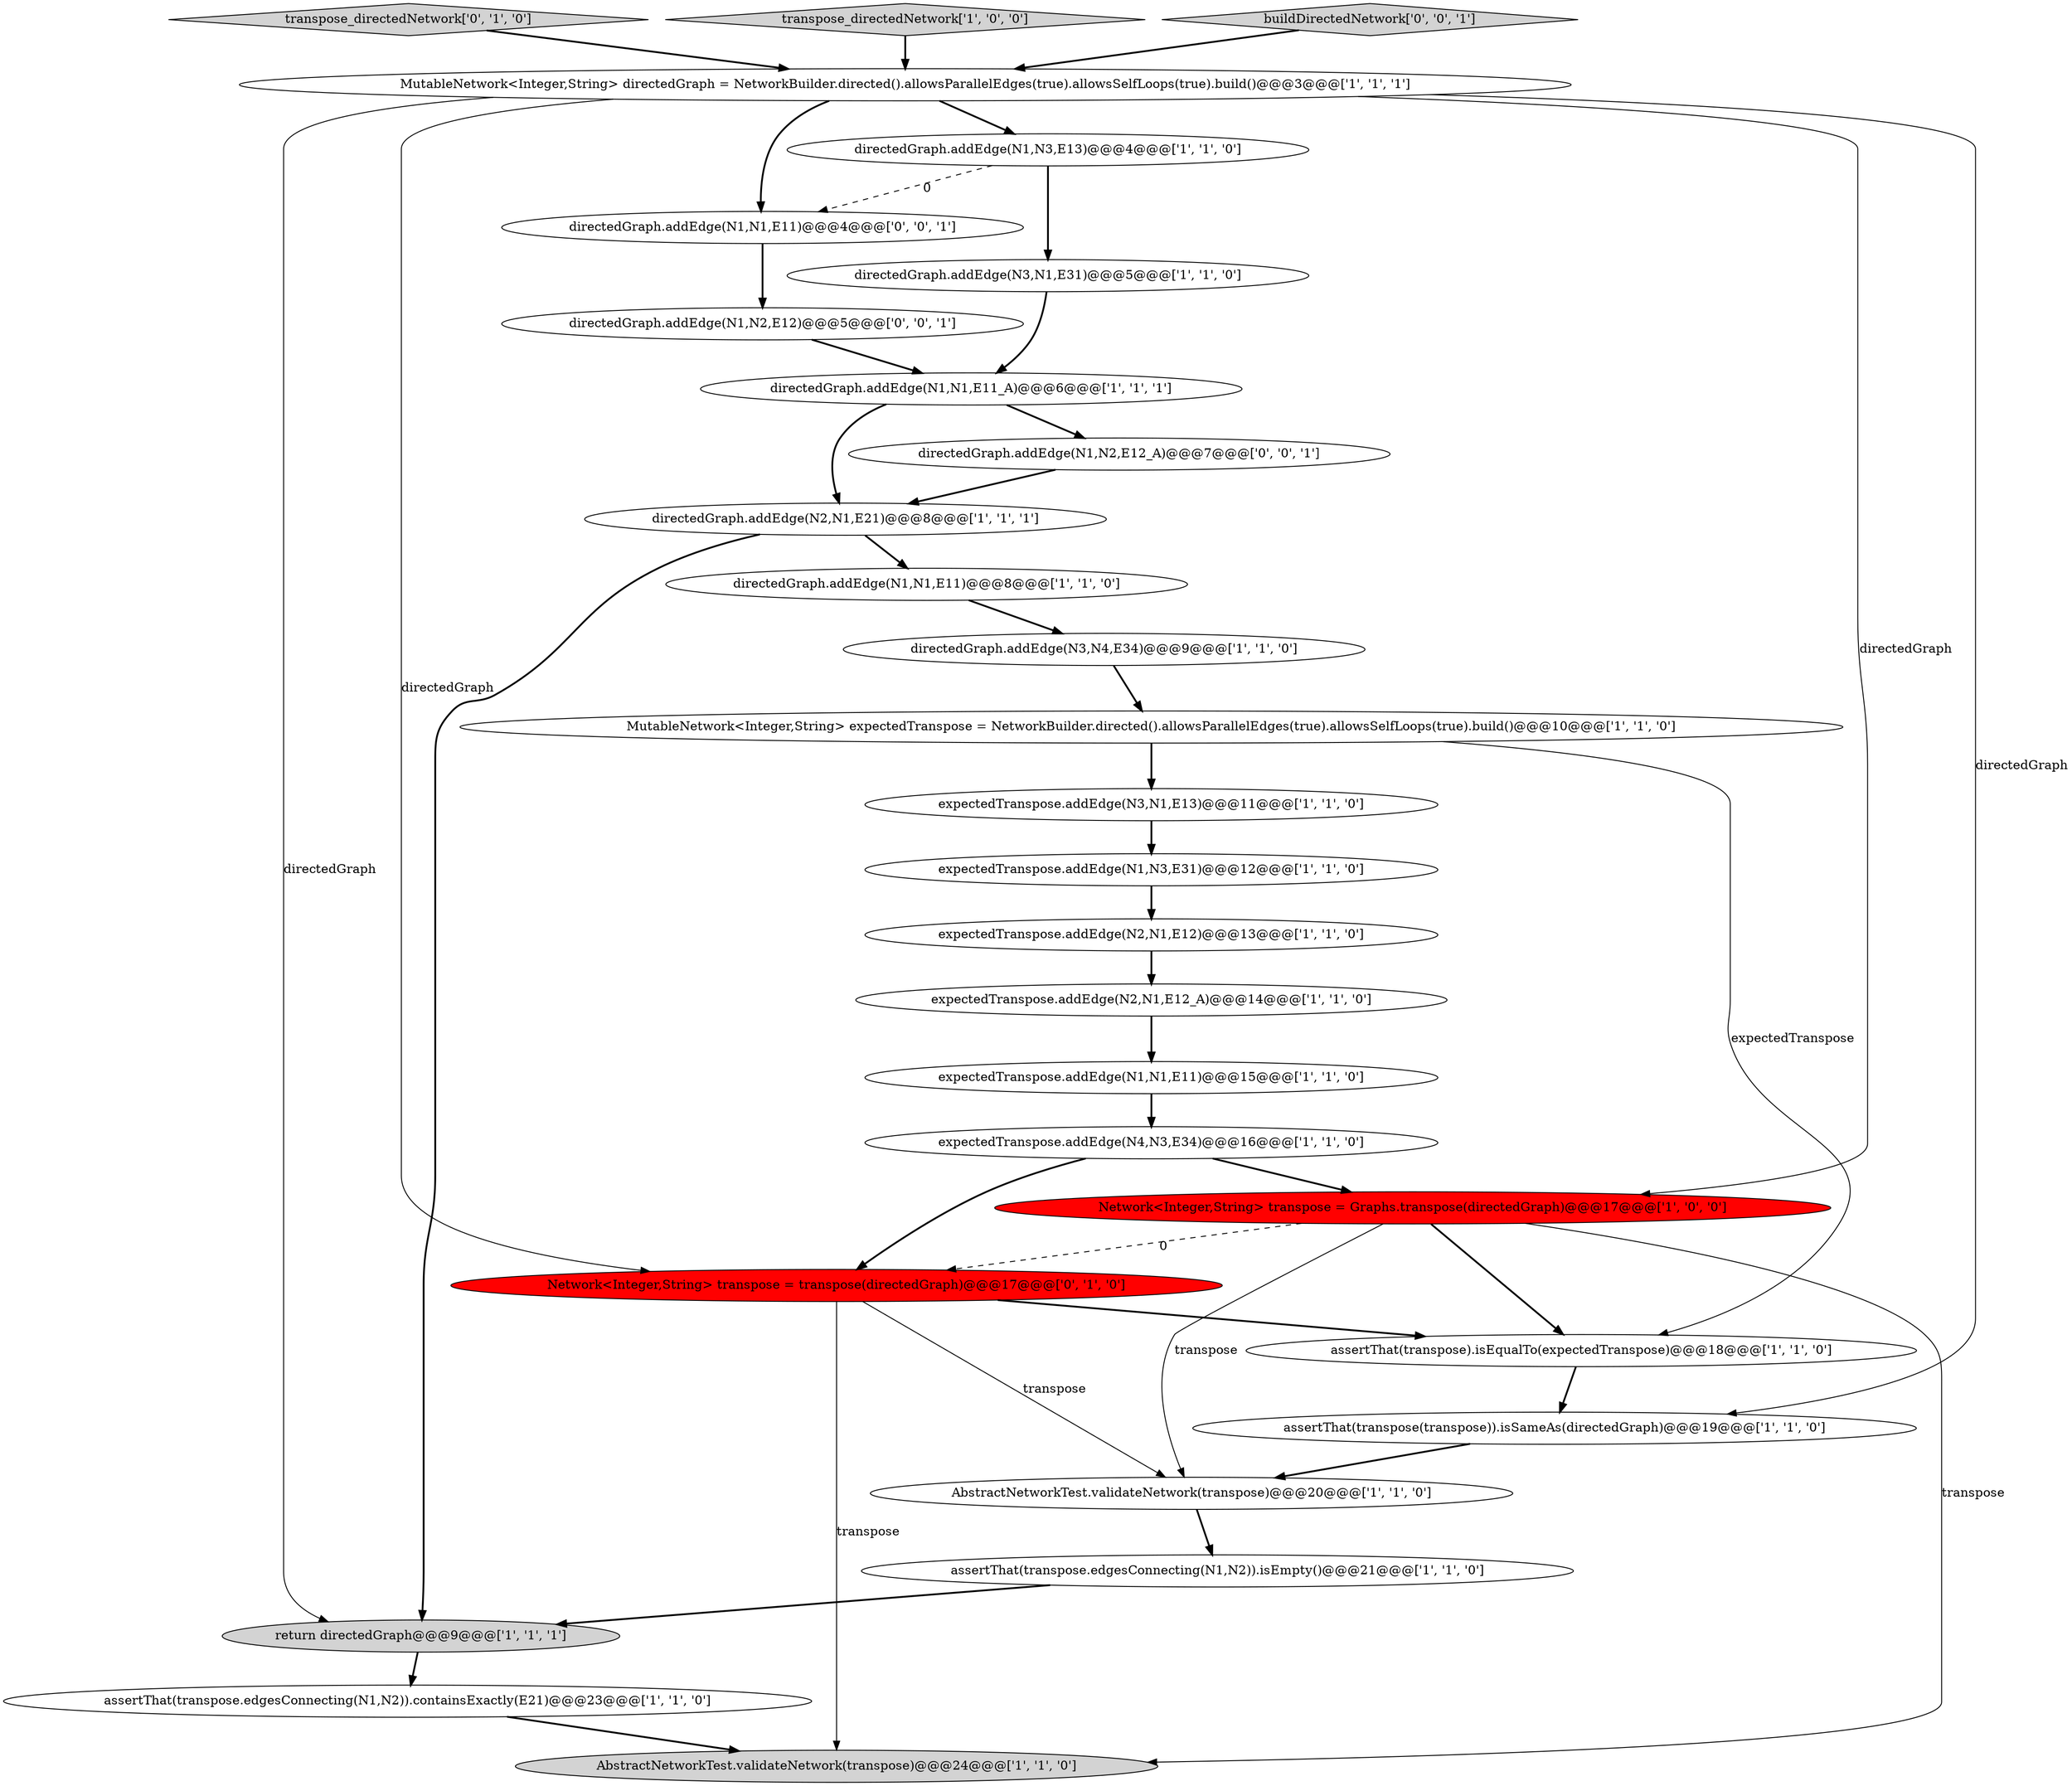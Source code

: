 digraph {
10 [style = filled, label = "assertThat(transpose.edgesConnecting(N1,N2)).isEmpty()@@@21@@@['1', '1', '0']", fillcolor = white, shape = ellipse image = "AAA0AAABBB1BBB"];
24 [style = filled, label = "transpose_directedNetwork['0', '1', '0']", fillcolor = lightgray, shape = diamond image = "AAA0AAABBB2BBB"];
25 [style = filled, label = "directedGraph.addEdge(N1,N1,E11)@@@4@@@['0', '0', '1']", fillcolor = white, shape = ellipse image = "AAA0AAABBB3BBB"];
3 [style = filled, label = "transpose_directedNetwork['1', '0', '0']", fillcolor = lightgray, shape = diamond image = "AAA0AAABBB1BBB"];
23 [style = filled, label = "Network<Integer,String> transpose = transpose(directedGraph)@@@17@@@['0', '1', '0']", fillcolor = red, shape = ellipse image = "AAA1AAABBB2BBB"];
8 [style = filled, label = "AbstractNetworkTest.validateNetwork(transpose)@@@24@@@['1', '1', '0']", fillcolor = lightgray, shape = ellipse image = "AAA0AAABBB1BBB"];
18 [style = filled, label = "expectedTranspose.addEdge(N3,N1,E13)@@@11@@@['1', '1', '0']", fillcolor = white, shape = ellipse image = "AAA0AAABBB1BBB"];
17 [style = filled, label = "directedGraph.addEdge(N1,N1,E11)@@@8@@@['1', '1', '0']", fillcolor = white, shape = ellipse image = "AAA0AAABBB1BBB"];
27 [style = filled, label = "directedGraph.addEdge(N1,N2,E12)@@@5@@@['0', '0', '1']", fillcolor = white, shape = ellipse image = "AAA0AAABBB3BBB"];
13 [style = filled, label = "expectedTranspose.addEdge(N1,N1,E11)@@@15@@@['1', '1', '0']", fillcolor = white, shape = ellipse image = "AAA0AAABBB1BBB"];
12 [style = filled, label = "expectedTranspose.addEdge(N1,N3,E31)@@@12@@@['1', '1', '0']", fillcolor = white, shape = ellipse image = "AAA0AAABBB1BBB"];
22 [style = filled, label = "expectedTranspose.addEdge(N4,N3,E34)@@@16@@@['1', '1', '0']", fillcolor = white, shape = ellipse image = "AAA0AAABBB1BBB"];
16 [style = filled, label = "expectedTranspose.addEdge(N2,N1,E12_A)@@@14@@@['1', '1', '0']", fillcolor = white, shape = ellipse image = "AAA0AAABBB1BBB"];
28 [style = filled, label = "buildDirectedNetwork['0', '0', '1']", fillcolor = lightgray, shape = diamond image = "AAA0AAABBB3BBB"];
7 [style = filled, label = "assertThat(transpose.edgesConnecting(N1,N2)).containsExactly(E21)@@@23@@@['1', '1', '0']", fillcolor = white, shape = ellipse image = "AAA0AAABBB1BBB"];
15 [style = filled, label = "assertThat(transpose).isEqualTo(expectedTranspose)@@@18@@@['1', '1', '0']", fillcolor = white, shape = ellipse image = "AAA0AAABBB1BBB"];
6 [style = filled, label = "directedGraph.addEdge(N2,N1,E21)@@@8@@@['1', '1', '1']", fillcolor = white, shape = ellipse image = "AAA0AAABBB1BBB"];
5 [style = filled, label = "MutableNetwork<Integer,String> directedGraph = NetworkBuilder.directed().allowsParallelEdges(true).allowsSelfLoops(true).build()@@@3@@@['1', '1', '1']", fillcolor = white, shape = ellipse image = "AAA0AAABBB1BBB"];
14 [style = filled, label = "directedGraph.addEdge(N1,N1,E11_A)@@@6@@@['1', '1', '1']", fillcolor = white, shape = ellipse image = "AAA0AAABBB1BBB"];
21 [style = filled, label = "directedGraph.addEdge(N1,N3,E13)@@@4@@@['1', '1', '0']", fillcolor = white, shape = ellipse image = "AAA0AAABBB1BBB"];
2 [style = filled, label = "directedGraph.addEdge(N3,N4,E34)@@@9@@@['1', '1', '0']", fillcolor = white, shape = ellipse image = "AAA0AAABBB1BBB"];
20 [style = filled, label = "assertThat(transpose(transpose)).isSameAs(directedGraph)@@@19@@@['1', '1', '0']", fillcolor = white, shape = ellipse image = "AAA0AAABBB1BBB"];
26 [style = filled, label = "directedGraph.addEdge(N1,N2,E12_A)@@@7@@@['0', '0', '1']", fillcolor = white, shape = ellipse image = "AAA0AAABBB3BBB"];
11 [style = filled, label = "return directedGraph@@@9@@@['1', '1', '1']", fillcolor = lightgray, shape = ellipse image = "AAA0AAABBB1BBB"];
0 [style = filled, label = "MutableNetwork<Integer,String> expectedTranspose = NetworkBuilder.directed().allowsParallelEdges(true).allowsSelfLoops(true).build()@@@10@@@['1', '1', '0']", fillcolor = white, shape = ellipse image = "AAA0AAABBB1BBB"];
9 [style = filled, label = "directedGraph.addEdge(N3,N1,E31)@@@5@@@['1', '1', '0']", fillcolor = white, shape = ellipse image = "AAA0AAABBB1BBB"];
1 [style = filled, label = "expectedTranspose.addEdge(N2,N1,E12)@@@13@@@['1', '1', '0']", fillcolor = white, shape = ellipse image = "AAA0AAABBB1BBB"];
19 [style = filled, label = "AbstractNetworkTest.validateNetwork(transpose)@@@20@@@['1', '1', '0']", fillcolor = white, shape = ellipse image = "AAA0AAABBB1BBB"];
4 [style = filled, label = "Network<Integer,String> transpose = Graphs.transpose(directedGraph)@@@17@@@['1', '0', '0']", fillcolor = red, shape = ellipse image = "AAA1AAABBB1BBB"];
6->17 [style = bold, label=""];
16->13 [style = bold, label=""];
23->19 [style = solid, label="transpose"];
28->5 [style = bold, label=""];
27->14 [style = bold, label=""];
5->4 [style = solid, label="directedGraph"];
4->8 [style = solid, label="transpose"];
4->15 [style = bold, label=""];
23->15 [style = bold, label=""];
18->12 [style = bold, label=""];
4->19 [style = solid, label="transpose"];
19->10 [style = bold, label=""];
26->6 [style = bold, label=""];
7->8 [style = bold, label=""];
12->1 [style = bold, label=""];
22->23 [style = bold, label=""];
23->8 [style = solid, label="transpose"];
5->25 [style = bold, label=""];
24->5 [style = bold, label=""];
22->4 [style = bold, label=""];
5->20 [style = solid, label="directedGraph"];
14->26 [style = bold, label=""];
5->21 [style = bold, label=""];
25->27 [style = bold, label=""];
3->5 [style = bold, label=""];
21->9 [style = bold, label=""];
2->0 [style = bold, label=""];
17->2 [style = bold, label=""];
0->15 [style = solid, label="expectedTranspose"];
1->16 [style = bold, label=""];
15->20 [style = bold, label=""];
6->11 [style = bold, label=""];
5->11 [style = solid, label="directedGraph"];
9->14 [style = bold, label=""];
21->25 [style = dashed, label="0"];
0->18 [style = bold, label=""];
5->23 [style = solid, label="directedGraph"];
13->22 [style = bold, label=""];
20->19 [style = bold, label=""];
4->23 [style = dashed, label="0"];
14->6 [style = bold, label=""];
11->7 [style = bold, label=""];
10->11 [style = bold, label=""];
}
